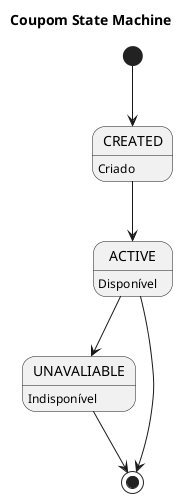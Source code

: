 @startuml Coupom State Machine
title Coupom State Machine
hide empty description

[*] --> CREATED
CREATED --> ACTIVE
CREATED: Criado
ACTIVE: Disponível
ACTIVE --> UNAVALIABLE
UNAVALIABLE: Indisponível
ACTIVE --> [*]
UNAVALIABLE --> [*]
@enduml
